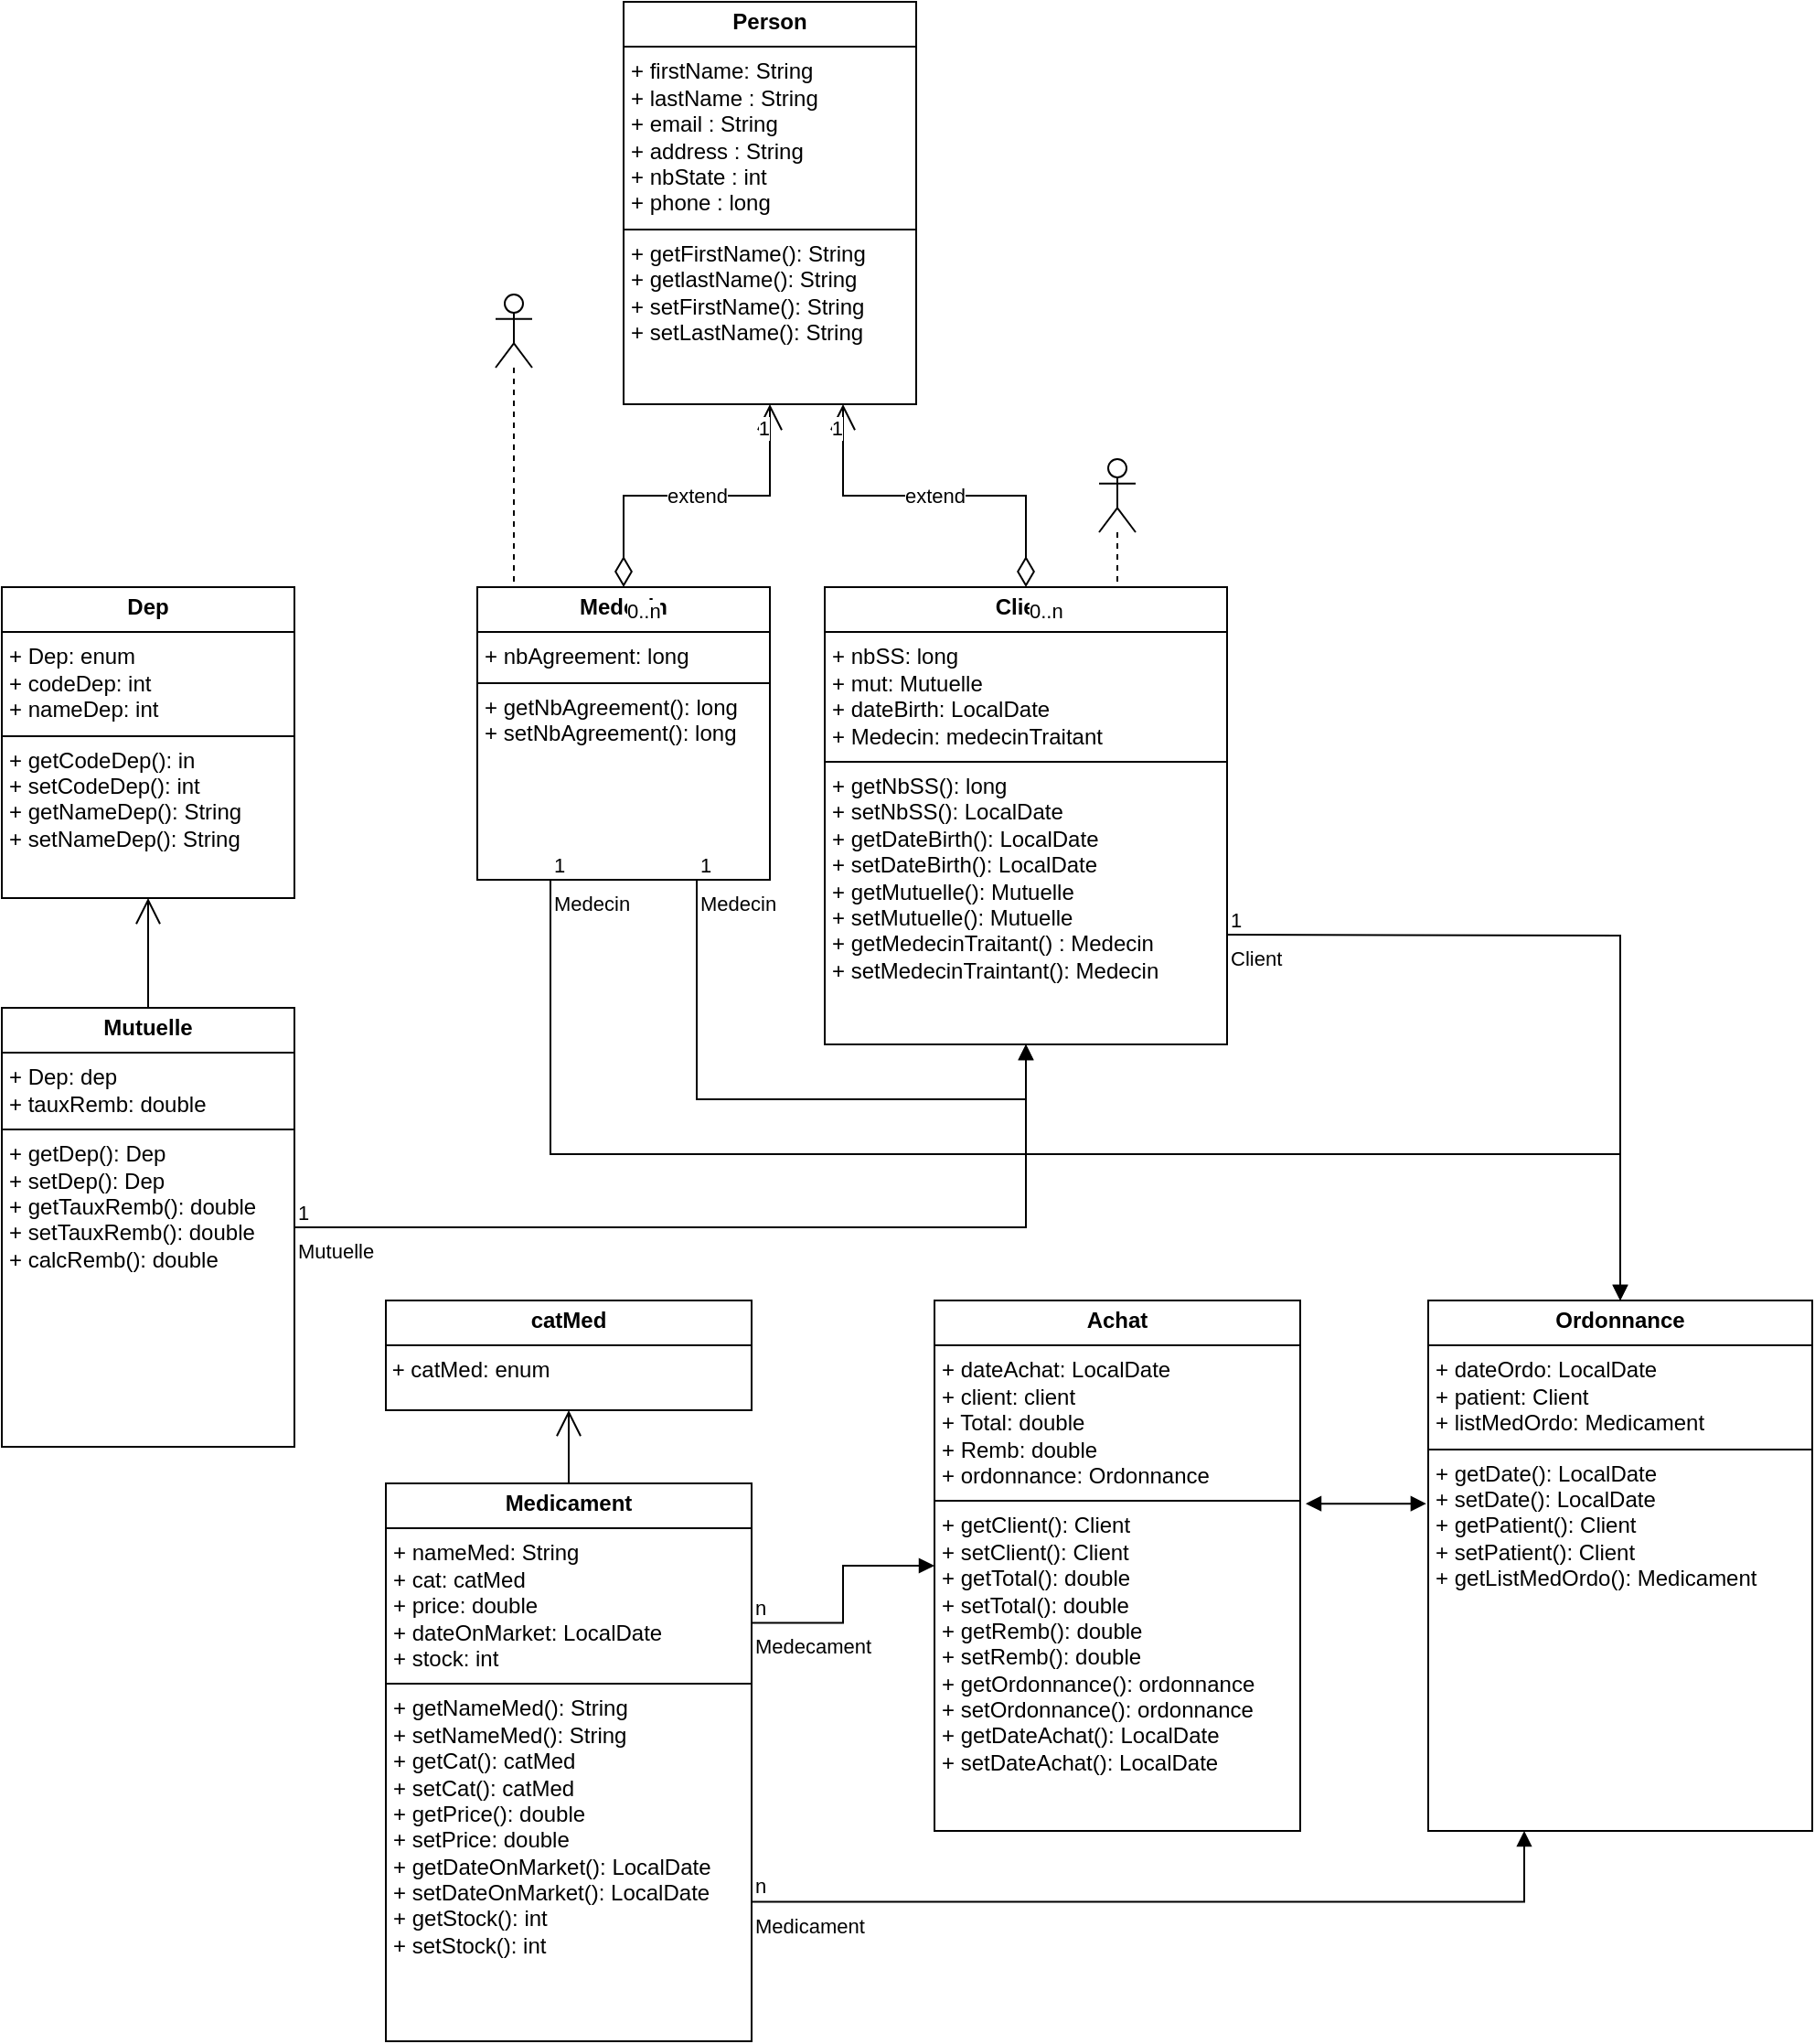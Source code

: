 <mxfile version="28.1.2">
  <diagram name="Page-1" id="d9GAEvtw7vAnEg26n310">
    <mxGraphModel dx="1426" dy="743" grid="1" gridSize="10" guides="1" tooltips="1" connect="1" arrows="1" fold="1" page="1" pageScale="1" pageWidth="827" pageHeight="1169" math="0" shadow="0">
      <root>
        <mxCell id="0" />
        <mxCell id="1" parent="0" />
        <mxCell id="NYyY14QnZFS88DR4JFly-1" value="&lt;p style=&quot;margin:0px;margin-top:4px;text-align:center;&quot;&gt;&lt;b&gt;Medecin&lt;/b&gt;&lt;/p&gt;&lt;hr size=&quot;1&quot; style=&quot;border-style:solid;&quot;&gt;&lt;p style=&quot;margin:0px;margin-left:4px;&quot;&gt;+ nbAgreement: long&lt;/p&gt;&lt;hr size=&quot;1&quot; style=&quot;border-style:solid;&quot;&gt;&lt;p style=&quot;margin:0px;margin-left:4px;&quot;&gt;+ getNbAgreement(): long&lt;/p&gt;&lt;p style=&quot;margin:0px;margin-left:4px;&quot;&gt;+ setNbAgreement(): long&lt;/p&gt;" style="verticalAlign=top;align=left;overflow=fill;html=1;whiteSpace=wrap;" vertex="1" parent="1">
          <mxGeometry x="320" y="370" width="160" height="160" as="geometry" />
        </mxCell>
        <mxCell id="NYyY14QnZFS88DR4JFly-2" value="&lt;p style=&quot;margin:0px;margin-top:4px;text-align:center;&quot;&gt;&lt;b&gt;Person&lt;/b&gt;&lt;/p&gt;&lt;hr size=&quot;1&quot; style=&quot;border-style:solid;&quot;&gt;&lt;p style=&quot;margin:0px;margin-left:4px;&quot;&gt;+ firstName: String&lt;/p&gt;&lt;p style=&quot;margin:0px;margin-left:4px;&quot;&gt;+ lastName : String&lt;/p&gt;&lt;p style=&quot;margin:0px;margin-left:4px;&quot;&gt;+ email : String&lt;/p&gt;&lt;p style=&quot;margin:0px;margin-left:4px;&quot;&gt;+ address : String&lt;/p&gt;&lt;p style=&quot;margin:0px;margin-left:4px;&quot;&gt;+ nbState : int&lt;/p&gt;&lt;p style=&quot;margin:0px;margin-left:4px;&quot;&gt;+ phone : long&lt;/p&gt;&lt;hr size=&quot;1&quot; style=&quot;border-style:solid;&quot;&gt;&lt;p style=&quot;margin:0px;margin-left:4px;&quot;&gt;+ getFirstName(): String&lt;/p&gt;&lt;p style=&quot;margin:0px;margin-left:4px;&quot;&gt;+ getlastName(): String&lt;/p&gt;&lt;p style=&quot;margin:0px;margin-left:4px;&quot;&gt;+ setFirstName(): String&lt;/p&gt;&lt;p style=&quot;margin:0px;margin-left:4px;&quot;&gt;+ setLastName(): String&lt;/p&gt;" style="verticalAlign=top;align=left;overflow=fill;html=1;whiteSpace=wrap;" vertex="1" parent="1">
          <mxGeometry x="400" y="50" width="160" height="220" as="geometry" />
        </mxCell>
        <mxCell id="NYyY14QnZFS88DR4JFly-3" value="extend" style="endArrow=open;html=1;endSize=12;startArrow=diamondThin;startSize=14;startFill=0;edgeStyle=orthogonalEdgeStyle;rounded=0;entryX=0.5;entryY=1;entryDx=0;entryDy=0;exitX=0.5;exitY=0;exitDx=0;exitDy=0;" edge="1" parent="1" source="NYyY14QnZFS88DR4JFly-1" target="NYyY14QnZFS88DR4JFly-2">
          <mxGeometry relative="1" as="geometry">
            <mxPoint x="390" y="360" as="sourcePoint" />
            <mxPoint x="550" y="360" as="targetPoint" />
          </mxGeometry>
        </mxCell>
        <mxCell id="NYyY14QnZFS88DR4JFly-4" value="0..n" style="edgeLabel;resizable=0;html=1;align=left;verticalAlign=top;" connectable="0" vertex="1" parent="NYyY14QnZFS88DR4JFly-3">
          <mxGeometry x="-1" relative="1" as="geometry" />
        </mxCell>
        <mxCell id="NYyY14QnZFS88DR4JFly-5" value="1" style="edgeLabel;resizable=0;html=1;align=right;verticalAlign=top;" connectable="0" vertex="1" parent="NYyY14QnZFS88DR4JFly-3">
          <mxGeometry x="1" relative="1" as="geometry" />
        </mxCell>
        <mxCell id="NYyY14QnZFS88DR4JFly-6" value="&lt;p style=&quot;margin:0px;margin-top:4px;text-align:center;&quot;&gt;&lt;b&gt;Client&lt;/b&gt;&lt;/p&gt;&lt;hr size=&quot;1&quot; style=&quot;border-style:solid;&quot;&gt;&lt;p style=&quot;margin:0px;margin-left:4px;&quot;&gt;+ nbSS: long&lt;/p&gt;&lt;p style=&quot;margin:0px;margin-left:4px;&quot;&gt;+ mut: Mutuelle&lt;/p&gt;&lt;p style=&quot;margin:0px;margin-left:4px;&quot;&gt;+ dateBirth: LocalDate&lt;/p&gt;&lt;p style=&quot;margin:0px;margin-left:4px;&quot;&gt;+ Medecin: medecinTraitant&lt;/p&gt;&lt;hr size=&quot;1&quot; style=&quot;border-style:solid;&quot;&gt;&lt;p style=&quot;margin:0px;margin-left:4px;&quot;&gt;+ getNbSS(): long&lt;/p&gt;&lt;p style=&quot;margin:0px;margin-left:4px;&quot;&gt;+ setNbSS(): LocalDate&lt;/p&gt;&lt;p style=&quot;margin:0px;margin-left:4px;&quot;&gt;+ getDateBirth(): LocalDate&lt;/p&gt;&lt;p style=&quot;margin:0px;margin-left:4px;&quot;&gt;+ setDateBirth(): LocalDate&lt;/p&gt;&lt;p style=&quot;margin:0px;margin-left:4px;&quot;&gt;+ getMutuelle(): Mutuelle&lt;/p&gt;&lt;p style=&quot;margin:0px;margin-left:4px;&quot;&gt;+ setMutuelle(): Mutuelle&lt;/p&gt;&lt;p style=&quot;margin:0px;margin-left:4px;&quot;&gt;+ getMedecinTraitant() : Medecin&lt;/p&gt;&lt;p style=&quot;margin:0px;margin-left:4px;&quot;&gt;+ setMedecinTraintant(): Medecin&lt;/p&gt;&lt;p style=&quot;margin:0px;margin-left:4px;&quot;&gt;&lt;br&gt;&lt;/p&gt;&lt;p style=&quot;margin:0px;margin-left:4px;&quot;&gt;&lt;br&gt;&lt;/p&gt;" style="verticalAlign=top;align=left;overflow=fill;html=1;whiteSpace=wrap;" vertex="1" parent="1">
          <mxGeometry x="510" y="370" width="220" height="250" as="geometry" />
        </mxCell>
        <mxCell id="NYyY14QnZFS88DR4JFly-7" value="extend" style="endArrow=open;html=1;endSize=12;startArrow=diamondThin;startSize=14;startFill=0;edgeStyle=orthogonalEdgeStyle;rounded=0;entryX=0.75;entryY=1;entryDx=0;entryDy=0;exitX=0.5;exitY=0;exitDx=0;exitDy=0;" edge="1" parent="1" source="NYyY14QnZFS88DR4JFly-6" target="NYyY14QnZFS88DR4JFly-2">
          <mxGeometry relative="1" as="geometry">
            <mxPoint x="540" y="320" as="sourcePoint" />
            <mxPoint x="700" y="320" as="targetPoint" />
          </mxGeometry>
        </mxCell>
        <mxCell id="NYyY14QnZFS88DR4JFly-8" value="0..n" style="edgeLabel;resizable=0;html=1;align=left;verticalAlign=top;" connectable="0" vertex="1" parent="NYyY14QnZFS88DR4JFly-7">
          <mxGeometry x="-1" relative="1" as="geometry" />
        </mxCell>
        <mxCell id="NYyY14QnZFS88DR4JFly-9" value="1" style="edgeLabel;resizable=0;html=1;align=right;verticalAlign=top;" connectable="0" vertex="1" parent="NYyY14QnZFS88DR4JFly-7">
          <mxGeometry x="1" relative="1" as="geometry" />
        </mxCell>
        <mxCell id="NYyY14QnZFS88DR4JFly-10" value="&lt;p style=&quot;margin:0px;margin-top:4px;text-align:center;&quot;&gt;&lt;b&gt;Mutuelle&lt;/b&gt;&lt;/p&gt;&lt;hr size=&quot;1&quot; style=&quot;border-style:solid;&quot;&gt;&lt;p style=&quot;margin:0px;margin-left:4px;&quot;&gt;+ Dep: dep&lt;/p&gt;&lt;p style=&quot;margin:0px;margin-left:4px;&quot;&gt;+ tauxRemb: double&lt;/p&gt;&lt;hr size=&quot;1&quot; style=&quot;border-style:solid;&quot;&gt;&lt;p style=&quot;margin:0px;margin-left:4px;&quot;&gt;+ getDep(): Dep&lt;/p&gt;&lt;p style=&quot;margin:0px;margin-left:4px;&quot;&gt;+ setDep(): Dep&lt;/p&gt;&lt;p style=&quot;margin:0px;margin-left:4px;&quot;&gt;+ getTauxRemb(): double&lt;/p&gt;&lt;p style=&quot;margin:0px;margin-left:4px;&quot;&gt;+ setTauxRemb(): double&lt;/p&gt;&lt;p style=&quot;margin:0px;margin-left:4px;&quot;&gt;+ calcRemb(): double&lt;/p&gt;&lt;p style=&quot;margin:0px;margin-left:4px;&quot;&gt;&lt;br&gt;&lt;/p&gt;" style="verticalAlign=top;align=left;overflow=fill;html=1;whiteSpace=wrap;" vertex="1" parent="1">
          <mxGeometry x="60" y="600" width="160" height="240" as="geometry" />
        </mxCell>
        <mxCell id="NYyY14QnZFS88DR4JFly-11" value="&lt;p style=&quot;margin:0px;margin-top:4px;text-align:center;&quot;&gt;&lt;b&gt;Ordonnance&lt;/b&gt;&lt;/p&gt;&lt;hr size=&quot;1&quot; style=&quot;border-style:solid;&quot;&gt;&lt;p style=&quot;margin:0px;margin-left:4px;&quot;&gt;+ dateOrdo: LocalDate&lt;/p&gt;&lt;p style=&quot;margin:0px;margin-left:4px;&quot;&gt;+ patient: Client&lt;/p&gt;&lt;p style=&quot;margin:0px;margin-left:4px;&quot;&gt;+ listMedOrdo: Medicament&lt;/p&gt;&lt;hr size=&quot;1&quot; style=&quot;border-style:solid;&quot;&gt;&lt;p style=&quot;margin:0px;margin-left:4px;&quot;&gt;+ getDate(): LocalDate&lt;/p&gt;&lt;p style=&quot;margin:0px;margin-left:4px;&quot;&gt;+ setDate(): LocalDate&lt;/p&gt;&lt;p style=&quot;margin:0px;margin-left:4px;&quot;&gt;+ getPatient(): Client&lt;/p&gt;&lt;p style=&quot;margin:0px;margin-left:4px;&quot;&gt;+ setPatient(): Client&lt;/p&gt;&lt;p style=&quot;margin:0px;margin-left:4px;&quot;&gt;+ getListMedOrdo(): Medicament&lt;/p&gt;" style="verticalAlign=top;align=left;overflow=fill;html=1;whiteSpace=wrap;" vertex="1" parent="1">
          <mxGeometry x="840" y="760" width="210" height="290" as="geometry" />
        </mxCell>
        <mxCell id="NYyY14QnZFS88DR4JFly-12" value="&lt;p style=&quot;margin:0px;margin-top:4px;text-align:center;&quot;&gt;&lt;b&gt;Medicament&lt;/b&gt;&lt;/p&gt;&lt;hr size=&quot;1&quot; style=&quot;border-style:solid;&quot;&gt;&lt;p style=&quot;margin:0px;margin-left:4px;&quot;&gt;+ nameMed: String&lt;/p&gt;&lt;p style=&quot;margin:0px;margin-left:4px;&quot;&gt;+ cat: catMed&lt;/p&gt;&lt;p style=&quot;margin:0px;margin-left:4px;&quot;&gt;+ price: double&lt;/p&gt;&lt;p style=&quot;margin:0px;margin-left:4px;&quot;&gt;+ dateOnMarket: LocalDate&lt;/p&gt;&lt;p style=&quot;margin:0px;margin-left:4px;&quot;&gt;+ stock: int&lt;/p&gt;&lt;hr size=&quot;1&quot; style=&quot;border-style:solid;&quot;&gt;&lt;p style=&quot;margin:0px;margin-left:4px;&quot;&gt;+ getNameMed(): String&lt;/p&gt;&lt;p style=&quot;margin:0px;margin-left:4px;&quot;&gt;+ setNameMed(): String&lt;/p&gt;&lt;p style=&quot;margin:0px;margin-left:4px;&quot;&gt;+ getCat(): catMed&lt;/p&gt;&lt;p style=&quot;margin:0px;margin-left:4px;&quot;&gt;+ setCat(): catMed&lt;/p&gt;&lt;p style=&quot;margin:0px;margin-left:4px;&quot;&gt;+ getPrice(): double&lt;/p&gt;&lt;p style=&quot;margin:0px;margin-left:4px;&quot;&gt;+ setPrice: double&lt;/p&gt;&lt;p style=&quot;margin:0px;margin-left:4px;&quot;&gt;+ getDateOnMarket(): LocalDate&lt;/p&gt;&lt;p style=&quot;margin:0px;margin-left:4px;&quot;&gt;+ setDateOnMarket(): LocalDate&lt;/p&gt;&lt;p style=&quot;margin:0px;margin-left:4px;&quot;&gt;+ getStock(): int&lt;/p&gt;&lt;p style=&quot;margin:0px;margin-left:4px;&quot;&gt;+ setStock(): int&lt;/p&gt;&lt;p style=&quot;margin:0px;margin-left:4px;&quot;&gt;&lt;br&gt;&lt;/p&gt;" style="verticalAlign=top;align=left;overflow=fill;html=1;whiteSpace=wrap;" vertex="1" parent="1">
          <mxGeometry x="270" y="860" width="200" height="305" as="geometry" />
        </mxCell>
        <mxCell id="NYyY14QnZFS88DR4JFly-17" value="&lt;p style=&quot;margin:0px;margin-top:4px;text-align:center;&quot;&gt;&lt;b&gt;catMed&lt;/b&gt;&lt;/p&gt;&lt;hr size=&quot;1&quot; style=&quot;border-style:solid;&quot;&gt;&amp;nbsp;+ catMed: enum&lt;div style=&quot;height:2px;&quot;&gt;&lt;/div&gt;" style="verticalAlign=top;align=left;overflow=fill;html=1;whiteSpace=wrap;" vertex="1" parent="1">
          <mxGeometry x="270" y="760" width="200" height="60" as="geometry" />
        </mxCell>
        <mxCell id="NYyY14QnZFS88DR4JFly-18" value="" style="endArrow=open;endFill=1;endSize=12;html=1;rounded=0;entryX=0.5;entryY=1;entryDx=0;entryDy=0;exitX=0.5;exitY=0;exitDx=0;exitDy=0;" edge="1" parent="1" source="NYyY14QnZFS88DR4JFly-12" target="NYyY14QnZFS88DR4JFly-17">
          <mxGeometry width="160" relative="1" as="geometry">
            <mxPoint x="360" y="807" as="sourcePoint" />
            <mxPoint x="410" y="790" as="targetPoint" />
          </mxGeometry>
        </mxCell>
        <mxCell id="NYyY14QnZFS88DR4JFly-22" value="&lt;p style=&quot;margin:0px;margin-top:4px;text-align:center;&quot;&gt;&lt;b&gt;Dep&lt;/b&gt;&lt;/p&gt;&lt;hr size=&quot;1&quot; style=&quot;border-style:solid;&quot;&gt;&lt;p style=&quot;margin:0px;margin-left:4px;&quot;&gt;+ Dep: enum&lt;/p&gt;&lt;p style=&quot;margin:0px;margin-left:4px;&quot;&gt;+ codeDep: int&lt;/p&gt;&lt;p style=&quot;margin:0px;margin-left:4px;&quot;&gt;+ nameDep: int&lt;/p&gt;&lt;hr size=&quot;1&quot; style=&quot;border-style:solid;&quot;&gt;&lt;p style=&quot;margin:0px;margin-left:4px;&quot;&gt;+ getCodeDep(): in&lt;/p&gt;&lt;p style=&quot;margin:0px;margin-left:4px;&quot;&gt;+ setCodeDep(): int&lt;/p&gt;&lt;p style=&quot;margin:0px;margin-left:4px;&quot;&gt;+ getNameDep(): String&lt;/p&gt;&lt;p style=&quot;margin:0px;margin-left:4px;&quot;&gt;+ setNameDep(): String&lt;/p&gt;" style="verticalAlign=top;align=left;overflow=fill;html=1;whiteSpace=wrap;" vertex="1" parent="1">
          <mxGeometry x="60" y="370" width="160" height="170" as="geometry" />
        </mxCell>
        <mxCell id="NYyY14QnZFS88DR4JFly-23" value="" style="endArrow=open;endFill=1;endSize=12;html=1;rounded=0;exitX=0.5;exitY=0;exitDx=0;exitDy=0;entryX=0.5;entryY=1;entryDx=0;entryDy=0;" edge="1" parent="1" source="NYyY14QnZFS88DR4JFly-10" target="NYyY14QnZFS88DR4JFly-22">
          <mxGeometry width="160" relative="1" as="geometry">
            <mxPoint x="140" y="580" as="sourcePoint" />
            <mxPoint x="300" y="580" as="targetPoint" />
          </mxGeometry>
        </mxCell>
        <mxCell id="NYyY14QnZFS88DR4JFly-24" value="&lt;p style=&quot;margin:0px;margin-top:4px;text-align:center;&quot;&gt;&lt;b&gt;Achat&lt;/b&gt;&lt;/p&gt;&lt;hr size=&quot;1&quot; style=&quot;border-style:solid;&quot;&gt;&lt;p style=&quot;margin:0px;margin-left:4px;&quot;&gt;+ dateAchat: LocalDate&lt;/p&gt;&lt;p style=&quot;margin:0px;margin-left:4px;&quot;&gt;+ client: client&lt;/p&gt;&lt;p style=&quot;margin:0px;margin-left:4px;&quot;&gt;+ Total: double&lt;/p&gt;&lt;p style=&quot;margin:0px;margin-left:4px;&quot;&gt;+ Remb: double&lt;/p&gt;&lt;p style=&quot;margin:0px;margin-left:4px;&quot;&gt;+ ordonnance: Ordonnance&lt;/p&gt;&lt;hr size=&quot;1&quot; style=&quot;border-style:solid;&quot;&gt;&lt;p style=&quot;margin:0px;margin-left:4px;&quot;&gt;+ getClient(): Client&lt;/p&gt;&lt;p style=&quot;margin:0px;margin-left:4px;&quot;&gt;+ setClient(): Client&lt;/p&gt;&lt;p style=&quot;margin:0px;margin-left:4px;&quot;&gt;+ getTotal(): double&lt;/p&gt;&lt;p style=&quot;margin:0px;margin-left:4px;&quot;&gt;+ setTotal(): double&lt;/p&gt;&lt;p style=&quot;margin:0px;margin-left:4px;&quot;&gt;+ getRemb(): double&lt;/p&gt;&lt;p style=&quot;margin:0px;margin-left:4px;&quot;&gt;+ setRemb(): double&lt;/p&gt;&lt;p style=&quot;margin:0px;margin-left:4px;&quot;&gt;+ getOrdonnance(): ordonnance&lt;/p&gt;&lt;p style=&quot;margin:0px;margin-left:4px;&quot;&gt;+ setOrdonnance(): ordonnance&lt;/p&gt;&lt;p style=&quot;margin:0px;margin-left:4px;&quot;&gt;+ getDateAchat(): LocalDate&lt;/p&gt;&lt;p style=&quot;margin:0px;margin-left:4px;&quot;&gt;+ setDateAchat(): LocalDate&lt;/p&gt;" style="verticalAlign=top;align=left;overflow=fill;html=1;whiteSpace=wrap;" vertex="1" parent="1">
          <mxGeometry x="570" y="760" width="200" height="290" as="geometry" />
        </mxCell>
        <mxCell id="NYyY14QnZFS88DR4JFly-27" value="" style="endArrow=block;startArrow=block;endFill=1;startFill=1;html=1;rounded=0;exitX=1.015;exitY=0.383;exitDx=0;exitDy=0;exitPerimeter=0;entryX=-0.005;entryY=0.383;entryDx=0;entryDy=0;entryPerimeter=0;" edge="1" parent="1" source="NYyY14QnZFS88DR4JFly-24" target="NYyY14QnZFS88DR4JFly-11">
          <mxGeometry width="160" relative="1" as="geometry">
            <mxPoint x="770" y="770" as="sourcePoint" />
            <mxPoint x="930" y="770" as="targetPoint" />
          </mxGeometry>
        </mxCell>
        <mxCell id="NYyY14QnZFS88DR4JFly-29" value="" style="shape=umlLifeline;perimeter=lifelinePerimeter;whiteSpace=wrap;html=1;container=1;dropTarget=0;collapsible=0;recursiveResize=0;outlineConnect=0;portConstraint=eastwest;newEdgeStyle={&quot;curved&quot;:0,&quot;rounded&quot;:0};participant=umlActor;" vertex="1" parent="1">
          <mxGeometry x="660" y="300" width="20" height="70" as="geometry" />
        </mxCell>
        <mxCell id="NYyY14QnZFS88DR4JFly-31" value="" style="shape=umlLifeline;perimeter=lifelinePerimeter;whiteSpace=wrap;html=1;container=1;dropTarget=0;collapsible=0;recursiveResize=0;outlineConnect=0;portConstraint=eastwest;newEdgeStyle={&quot;curved&quot;:0,&quot;rounded&quot;:0};participant=umlActor;" vertex="1" parent="1">
          <mxGeometry x="330" y="210" width="20" height="160" as="geometry" />
        </mxCell>
        <mxCell id="NYyY14QnZFS88DR4JFly-33" value="Client" style="endArrow=block;endFill=1;html=1;edgeStyle=orthogonalEdgeStyle;align=left;verticalAlign=top;rounded=0;entryX=0.5;entryY=0;entryDx=0;entryDy=0;" edge="1" parent="1" target="NYyY14QnZFS88DR4JFly-11">
          <mxGeometry x="-1" relative="1" as="geometry">
            <mxPoint x="730" y="560" as="sourcePoint" />
            <mxPoint x="890" y="560" as="targetPoint" />
          </mxGeometry>
        </mxCell>
        <mxCell id="NYyY14QnZFS88DR4JFly-34" value="1" style="edgeLabel;resizable=0;html=1;align=left;verticalAlign=bottom;" connectable="0" vertex="1" parent="NYyY14QnZFS88DR4JFly-33">
          <mxGeometry x="-1" relative="1" as="geometry" />
        </mxCell>
        <mxCell id="NYyY14QnZFS88DR4JFly-35" value="Medecin" style="endArrow=block;endFill=1;html=1;edgeStyle=orthogonalEdgeStyle;align=left;verticalAlign=top;rounded=0;exitX=0.25;exitY=1;exitDx=0;exitDy=0;entryX=0.5;entryY=0;entryDx=0;entryDy=0;" edge="1" parent="1" source="NYyY14QnZFS88DR4JFly-1" target="NYyY14QnZFS88DR4JFly-11">
          <mxGeometry x="-1" relative="1" as="geometry">
            <mxPoint x="380" y="560" as="sourcePoint" />
            <mxPoint x="540" y="560" as="targetPoint" />
            <Array as="points">
              <mxPoint x="360" y="680" />
              <mxPoint x="945" y="680" />
            </Array>
          </mxGeometry>
        </mxCell>
        <mxCell id="NYyY14QnZFS88DR4JFly-36" value="1" style="edgeLabel;resizable=0;html=1;align=left;verticalAlign=bottom;" connectable="0" vertex="1" parent="NYyY14QnZFS88DR4JFly-35">
          <mxGeometry x="-1" relative="1" as="geometry" />
        </mxCell>
        <mxCell id="NYyY14QnZFS88DR4JFly-37" value="Medicament" style="endArrow=block;endFill=1;html=1;edgeStyle=orthogonalEdgeStyle;align=left;verticalAlign=top;rounded=0;exitX=1;exitY=0.75;exitDx=0;exitDy=0;entryX=0.25;entryY=1;entryDx=0;entryDy=0;" edge="1" parent="1" source="NYyY14QnZFS88DR4JFly-12" target="NYyY14QnZFS88DR4JFly-11">
          <mxGeometry x="-1" relative="1" as="geometry">
            <mxPoint x="510" y="1070" as="sourcePoint" />
            <mxPoint x="670" y="1070" as="targetPoint" />
          </mxGeometry>
        </mxCell>
        <mxCell id="NYyY14QnZFS88DR4JFly-38" value="n" style="edgeLabel;resizable=0;html=1;align=left;verticalAlign=bottom;" connectable="0" vertex="1" parent="NYyY14QnZFS88DR4JFly-37">
          <mxGeometry x="-1" relative="1" as="geometry" />
        </mxCell>
        <mxCell id="NYyY14QnZFS88DR4JFly-39" value="Medecament&lt;div&gt;&lt;br&gt;&lt;/div&gt;" style="endArrow=block;endFill=1;html=1;edgeStyle=orthogonalEdgeStyle;align=left;verticalAlign=top;rounded=0;entryX=0;entryY=0.5;entryDx=0;entryDy=0;exitX=1;exitY=0.25;exitDx=0;exitDy=0;" edge="1" parent="1" source="NYyY14QnZFS88DR4JFly-12" target="NYyY14QnZFS88DR4JFly-24">
          <mxGeometry x="-1" relative="1" as="geometry">
            <mxPoint x="510" y="900" as="sourcePoint" />
            <mxPoint x="540" y="820" as="targetPoint" />
          </mxGeometry>
        </mxCell>
        <mxCell id="NYyY14QnZFS88DR4JFly-40" value="n" style="edgeLabel;resizable=0;html=1;align=left;verticalAlign=bottom;" connectable="0" vertex="1" parent="NYyY14QnZFS88DR4JFly-39">
          <mxGeometry x="-1" relative="1" as="geometry" />
        </mxCell>
        <mxCell id="NYyY14QnZFS88DR4JFly-41" value="Mutuelle" style="endArrow=block;endFill=1;html=1;edgeStyle=orthogonalEdgeStyle;align=left;verticalAlign=top;rounded=0;exitX=1;exitY=0.5;exitDx=0;exitDy=0;entryX=0.5;entryY=1;entryDx=0;entryDy=0;strokeColor=light-dark(#000000,#3333FF);" edge="1" parent="1" source="NYyY14QnZFS88DR4JFly-10" target="NYyY14QnZFS88DR4JFly-6">
          <mxGeometry x="-1" relative="1" as="geometry">
            <mxPoint x="260" y="620" as="sourcePoint" />
            <mxPoint x="420" y="620" as="targetPoint" />
          </mxGeometry>
        </mxCell>
        <mxCell id="NYyY14QnZFS88DR4JFly-42" value="1" style="edgeLabel;resizable=0;html=1;align=left;verticalAlign=bottom;" connectable="0" vertex="1" parent="NYyY14QnZFS88DR4JFly-41">
          <mxGeometry x="-1" relative="1" as="geometry" />
        </mxCell>
        <mxCell id="NYyY14QnZFS88DR4JFly-43" value="Medecin" style="endArrow=block;endFill=1;html=1;edgeStyle=orthogonalEdgeStyle;align=left;verticalAlign=top;rounded=0;exitX=0.75;exitY=1;exitDx=0;exitDy=0;entryX=0.5;entryY=1;entryDx=0;entryDy=0;" edge="1" parent="1" source="NYyY14QnZFS88DR4JFly-1" target="NYyY14QnZFS88DR4JFly-6">
          <mxGeometry x="-1" relative="1" as="geometry">
            <mxPoint x="440" y="630" as="sourcePoint" />
            <mxPoint x="600" y="630" as="targetPoint" />
            <Array as="points">
              <mxPoint x="440" y="650" />
              <mxPoint x="620" y="650" />
            </Array>
          </mxGeometry>
        </mxCell>
        <mxCell id="NYyY14QnZFS88DR4JFly-44" value="1" style="edgeLabel;resizable=0;html=1;align=left;verticalAlign=bottom;" connectable="0" vertex="1" parent="NYyY14QnZFS88DR4JFly-43">
          <mxGeometry x="-1" relative="1" as="geometry" />
        </mxCell>
      </root>
    </mxGraphModel>
  </diagram>
</mxfile>
